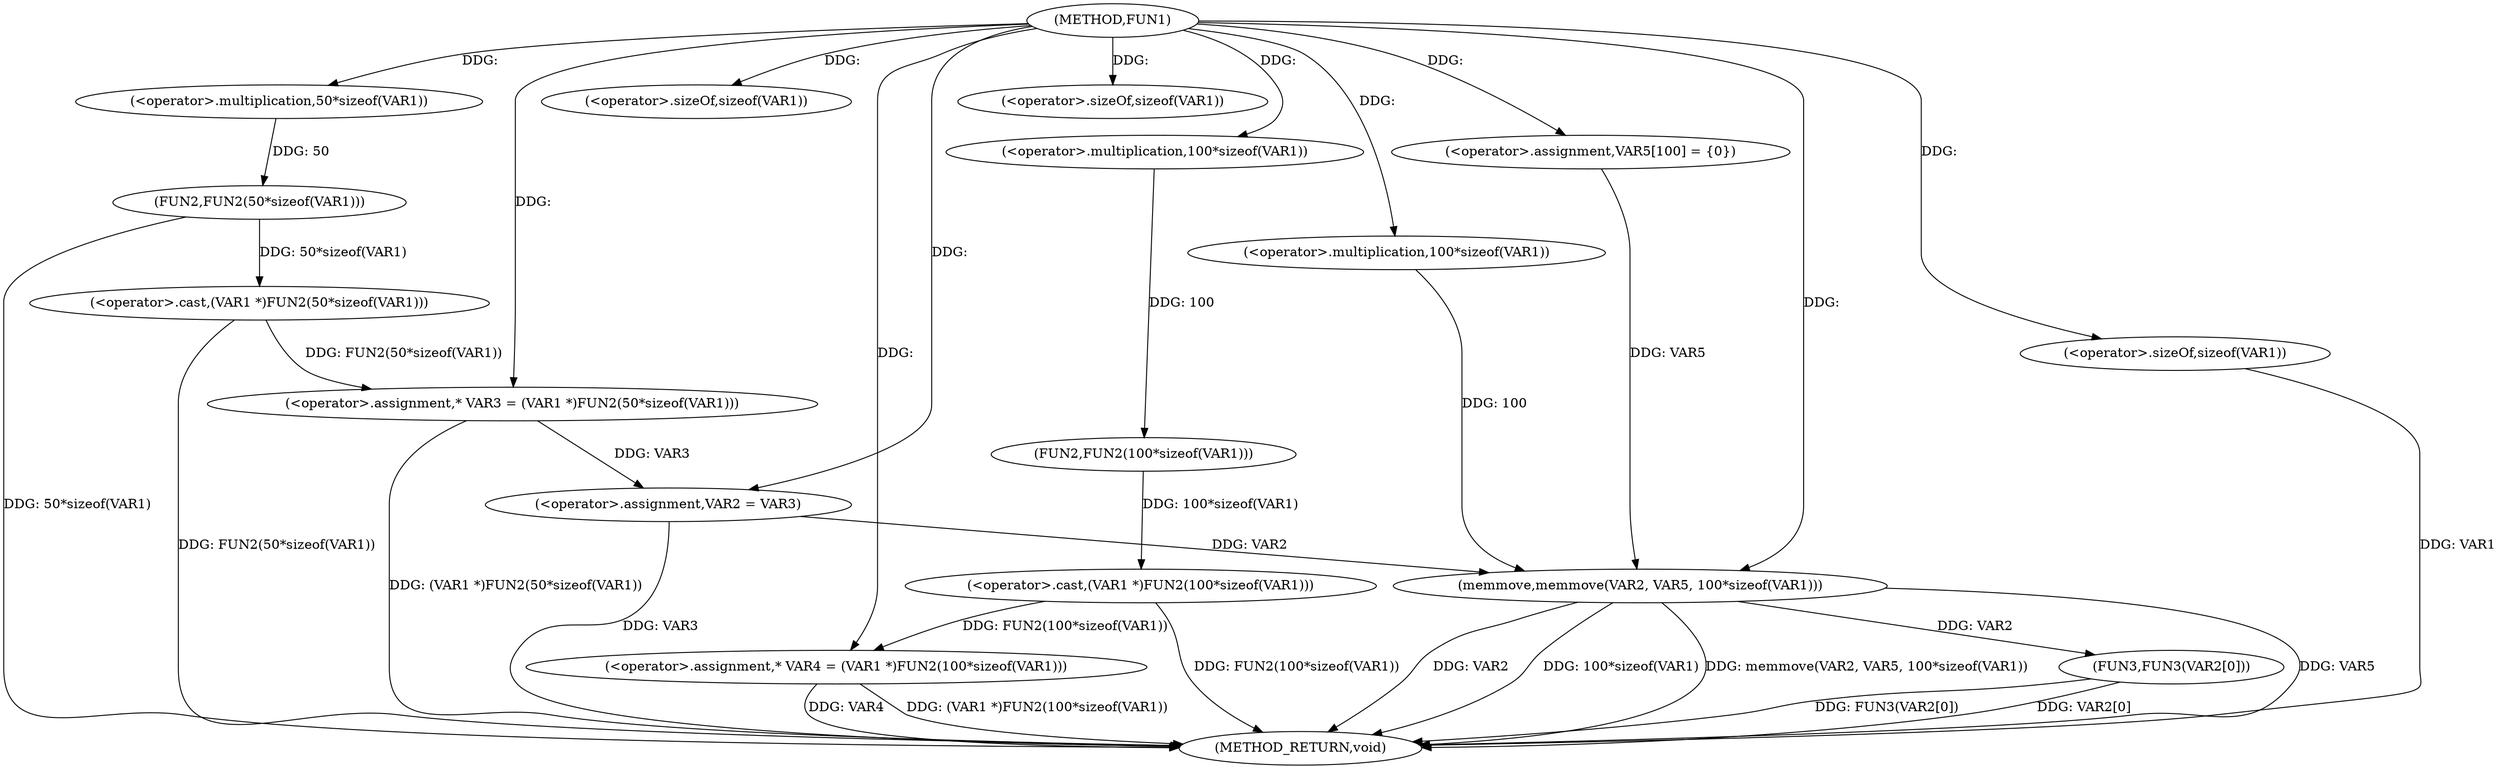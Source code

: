 digraph FUN1 {  
"1000100" [label = "(METHOD,FUN1)" ]
"1000143" [label = "(METHOD_RETURN,void)" ]
"1000104" [label = "(<operator>.assignment,* VAR3 = (VAR1 *)FUN2(50*sizeof(VAR1)))" ]
"1000106" [label = "(<operator>.cast,(VAR1 *)FUN2(50*sizeof(VAR1)))" ]
"1000108" [label = "(FUN2,FUN2(50*sizeof(VAR1)))" ]
"1000109" [label = "(<operator>.multiplication,50*sizeof(VAR1))" ]
"1000111" [label = "(<operator>.sizeOf,sizeof(VAR1))" ]
"1000114" [label = "(<operator>.assignment,* VAR4 = (VAR1 *)FUN2(100*sizeof(VAR1)))" ]
"1000116" [label = "(<operator>.cast,(VAR1 *)FUN2(100*sizeof(VAR1)))" ]
"1000118" [label = "(FUN2,FUN2(100*sizeof(VAR1)))" ]
"1000119" [label = "(<operator>.multiplication,100*sizeof(VAR1))" ]
"1000121" [label = "(<operator>.sizeOf,sizeof(VAR1))" ]
"1000125" [label = "(<operator>.assignment,VAR2 = VAR3)" ]
"1000130" [label = "(<operator>.assignment,VAR5[100] = {0})" ]
"1000132" [label = "(memmove,memmove(VAR2, VAR5, 100*sizeof(VAR1)))" ]
"1000135" [label = "(<operator>.multiplication,100*sizeof(VAR1))" ]
"1000137" [label = "(<operator>.sizeOf,sizeof(VAR1))" ]
"1000139" [label = "(FUN3,FUN3(VAR2[0]))" ]
  "1000106" -> "1000143"  [ label = "DDG: FUN2(50*sizeof(VAR1))"] 
  "1000139" -> "1000143"  [ label = "DDG: VAR2[0]"] 
  "1000132" -> "1000143"  [ label = "DDG: VAR5"] 
  "1000114" -> "1000143"  [ label = "DDG: VAR4"] 
  "1000125" -> "1000143"  [ label = "DDG: VAR3"] 
  "1000116" -> "1000143"  [ label = "DDG: FUN2(100*sizeof(VAR1))"] 
  "1000132" -> "1000143"  [ label = "DDG: VAR2"] 
  "1000132" -> "1000143"  [ label = "DDG: 100*sizeof(VAR1)"] 
  "1000137" -> "1000143"  [ label = "DDG: VAR1"] 
  "1000114" -> "1000143"  [ label = "DDG: (VAR1 *)FUN2(100*sizeof(VAR1))"] 
  "1000132" -> "1000143"  [ label = "DDG: memmove(VAR2, VAR5, 100*sizeof(VAR1))"] 
  "1000139" -> "1000143"  [ label = "DDG: FUN3(VAR2[0])"] 
  "1000104" -> "1000143"  [ label = "DDG: (VAR1 *)FUN2(50*sizeof(VAR1))"] 
  "1000108" -> "1000143"  [ label = "DDG: 50*sizeof(VAR1)"] 
  "1000106" -> "1000104"  [ label = "DDG: FUN2(50*sizeof(VAR1))"] 
  "1000100" -> "1000104"  [ label = "DDG: "] 
  "1000108" -> "1000106"  [ label = "DDG: 50*sizeof(VAR1)"] 
  "1000109" -> "1000108"  [ label = "DDG: 50"] 
  "1000100" -> "1000109"  [ label = "DDG: "] 
  "1000100" -> "1000111"  [ label = "DDG: "] 
  "1000116" -> "1000114"  [ label = "DDG: FUN2(100*sizeof(VAR1))"] 
  "1000100" -> "1000114"  [ label = "DDG: "] 
  "1000118" -> "1000116"  [ label = "DDG: 100*sizeof(VAR1)"] 
  "1000119" -> "1000118"  [ label = "DDG: 100"] 
  "1000100" -> "1000119"  [ label = "DDG: "] 
  "1000100" -> "1000121"  [ label = "DDG: "] 
  "1000104" -> "1000125"  [ label = "DDG: VAR3"] 
  "1000100" -> "1000125"  [ label = "DDG: "] 
  "1000100" -> "1000130"  [ label = "DDG: "] 
  "1000125" -> "1000132"  [ label = "DDG: VAR2"] 
  "1000100" -> "1000132"  [ label = "DDG: "] 
  "1000130" -> "1000132"  [ label = "DDG: VAR5"] 
  "1000135" -> "1000132"  [ label = "DDG: 100"] 
  "1000100" -> "1000135"  [ label = "DDG: "] 
  "1000100" -> "1000137"  [ label = "DDG: "] 
  "1000132" -> "1000139"  [ label = "DDG: VAR2"] 
}
